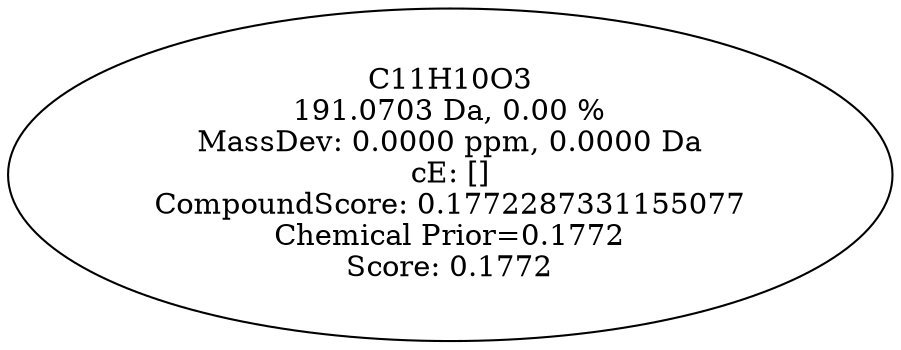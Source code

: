 strict digraph {
v1 [label="C11H10O3\n191.0703 Da, 0.00 %\nMassDev: 0.0000 ppm, 0.0000 Da\ncE: []\nCompoundScore: 0.1772287331155077\nChemical Prior=0.1772\nScore: 0.1772"];
}
